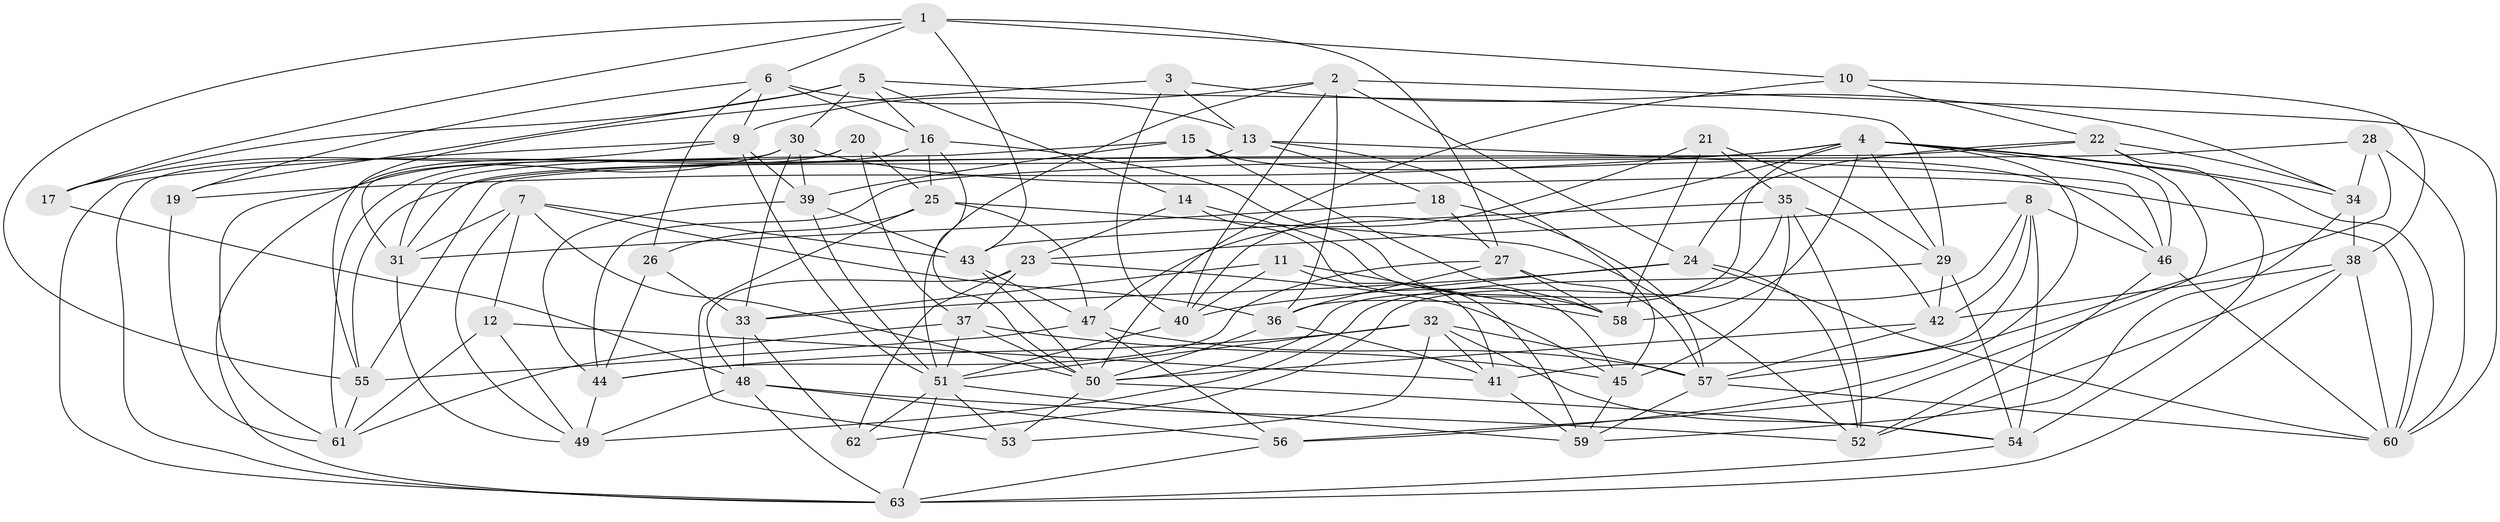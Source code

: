 // original degree distribution, {4: 1.0}
// Generated by graph-tools (version 1.1) at 2025/50/03/09/25 03:50:51]
// undirected, 63 vertices, 183 edges
graph export_dot {
graph [start="1"]
  node [color=gray90,style=filled];
  1;
  2;
  3;
  4;
  5;
  6;
  7;
  8;
  9;
  10;
  11;
  12;
  13;
  14;
  15;
  16;
  17;
  18;
  19;
  20;
  21;
  22;
  23;
  24;
  25;
  26;
  27;
  28;
  29;
  30;
  31;
  32;
  33;
  34;
  35;
  36;
  37;
  38;
  39;
  40;
  41;
  42;
  43;
  44;
  45;
  46;
  47;
  48;
  49;
  50;
  51;
  52;
  53;
  54;
  55;
  56;
  57;
  58;
  59;
  60;
  61;
  62;
  63;
  1 -- 6 [weight=1.0];
  1 -- 10 [weight=1.0];
  1 -- 17 [weight=1.0];
  1 -- 27 [weight=1.0];
  1 -- 43 [weight=1.0];
  1 -- 55 [weight=1.0];
  2 -- 9 [weight=1.0];
  2 -- 24 [weight=1.0];
  2 -- 36 [weight=1.0];
  2 -- 40 [weight=1.0];
  2 -- 51 [weight=1.0];
  2 -- 60 [weight=1.0];
  3 -- 13 [weight=1.0];
  3 -- 34 [weight=1.0];
  3 -- 40 [weight=1.0];
  3 -- 55 [weight=1.0];
  4 -- 19 [weight=1.0];
  4 -- 29 [weight=1.0];
  4 -- 34 [weight=1.0];
  4 -- 36 [weight=1.0];
  4 -- 40 [weight=1.0];
  4 -- 46 [weight=1.0];
  4 -- 55 [weight=1.0];
  4 -- 56 [weight=1.0];
  4 -- 58 [weight=1.0];
  4 -- 60 [weight=1.0];
  5 -- 14 [weight=1.0];
  5 -- 16 [weight=1.0];
  5 -- 17 [weight=1.0];
  5 -- 19 [weight=1.0];
  5 -- 29 [weight=1.0];
  5 -- 30 [weight=1.0];
  6 -- 9 [weight=1.0];
  6 -- 13 [weight=1.0];
  6 -- 16 [weight=1.0];
  6 -- 19 [weight=1.0];
  6 -- 26 [weight=1.0];
  7 -- 12 [weight=1.0];
  7 -- 31 [weight=1.0];
  7 -- 36 [weight=1.0];
  7 -- 43 [weight=1.0];
  7 -- 49 [weight=1.0];
  7 -- 50 [weight=1.0];
  8 -- 23 [weight=1.0];
  8 -- 41 [weight=1.0];
  8 -- 42 [weight=1.0];
  8 -- 46 [weight=1.0];
  8 -- 54 [weight=1.0];
  8 -- 62 [weight=1.0];
  9 -- 17 [weight=1.0];
  9 -- 39 [weight=1.0];
  9 -- 51 [weight=1.0];
  9 -- 63 [weight=1.0];
  10 -- 22 [weight=1.0];
  10 -- 38 [weight=1.0];
  10 -- 50 [weight=1.0];
  11 -- 33 [weight=1.0];
  11 -- 40 [weight=1.0];
  11 -- 41 [weight=1.0];
  11 -- 58 [weight=1.0];
  12 -- 41 [weight=1.0];
  12 -- 49 [weight=1.0];
  12 -- 61 [weight=1.0];
  13 -- 18 [weight=1.0];
  13 -- 31 [weight=1.0];
  13 -- 45 [weight=1.0];
  13 -- 46 [weight=1.0];
  14 -- 23 [weight=1.0];
  14 -- 45 [weight=1.0];
  14 -- 59 [weight=1.0];
  15 -- 31 [weight=1.0];
  15 -- 39 [weight=1.0];
  15 -- 46 [weight=1.0];
  15 -- 58 [weight=1.0];
  16 -- 25 [weight=1.0];
  16 -- 50 [weight=1.0];
  16 -- 58 [weight=1.0];
  16 -- 61 [weight=1.0];
  17 -- 48 [weight=1.0];
  18 -- 27 [weight=1.0];
  18 -- 31 [weight=1.0];
  18 -- 57 [weight=1.0];
  19 -- 61 [weight=1.0];
  20 -- 25 [weight=1.0];
  20 -- 31 [weight=1.0];
  20 -- 37 [weight=1.0];
  20 -- 63 [weight=1.0];
  21 -- 29 [weight=1.0];
  21 -- 35 [weight=1.0];
  21 -- 47 [weight=1.0];
  21 -- 58 [weight=1.0];
  22 -- 24 [weight=1.0];
  22 -- 34 [weight=1.0];
  22 -- 54 [weight=1.0];
  22 -- 55 [weight=1.0];
  22 -- 56 [weight=1.0];
  23 -- 37 [weight=1.0];
  23 -- 45 [weight=1.0];
  23 -- 48 [weight=1.0];
  23 -- 62 [weight=1.0];
  24 -- 33 [weight=1.0];
  24 -- 40 [weight=1.0];
  24 -- 52 [weight=1.0];
  24 -- 60 [weight=1.0];
  25 -- 26 [weight=1.0];
  25 -- 47 [weight=1.0];
  25 -- 52 [weight=1.0];
  25 -- 53 [weight=1.0];
  26 -- 33 [weight=1.0];
  26 -- 44 [weight=1.0];
  27 -- 36 [weight=1.0];
  27 -- 44 [weight=1.0];
  27 -- 57 [weight=1.0];
  27 -- 58 [weight=1.0];
  28 -- 34 [weight=1.0];
  28 -- 44 [weight=1.0];
  28 -- 57 [weight=1.0];
  28 -- 60 [weight=1.0];
  29 -- 42 [weight=1.0];
  29 -- 49 [weight=1.0];
  29 -- 54 [weight=1.0];
  30 -- 33 [weight=1.0];
  30 -- 39 [weight=1.0];
  30 -- 60 [weight=1.0];
  30 -- 61 [weight=1.0];
  30 -- 63 [weight=1.0];
  31 -- 49 [weight=1.0];
  32 -- 41 [weight=1.0];
  32 -- 44 [weight=1.0];
  32 -- 51 [weight=1.0];
  32 -- 53 [weight=1.0];
  32 -- 54 [weight=1.0];
  32 -- 57 [weight=1.0];
  33 -- 48 [weight=1.0];
  33 -- 62 [weight=1.0];
  34 -- 38 [weight=1.0];
  34 -- 59 [weight=1.0];
  35 -- 42 [weight=1.0];
  35 -- 43 [weight=1.0];
  35 -- 45 [weight=1.0];
  35 -- 50 [weight=1.0];
  35 -- 52 [weight=1.0];
  36 -- 41 [weight=1.0];
  36 -- 50 [weight=1.0];
  37 -- 45 [weight=1.0];
  37 -- 50 [weight=1.0];
  37 -- 51 [weight=1.0];
  37 -- 61 [weight=1.0];
  38 -- 42 [weight=1.0];
  38 -- 52 [weight=1.0];
  38 -- 60 [weight=1.0];
  38 -- 63 [weight=1.0];
  39 -- 43 [weight=1.0];
  39 -- 44 [weight=1.0];
  39 -- 51 [weight=1.0];
  40 -- 51 [weight=1.0];
  41 -- 59 [weight=1.0];
  42 -- 50 [weight=1.0];
  42 -- 57 [weight=1.0];
  43 -- 47 [weight=1.0];
  43 -- 50 [weight=1.0];
  44 -- 49 [weight=1.0];
  45 -- 59 [weight=1.0];
  46 -- 52 [weight=1.0];
  46 -- 60 [weight=1.0];
  47 -- 55 [weight=1.0];
  47 -- 56 [weight=1.0];
  47 -- 57 [weight=1.0];
  48 -- 49 [weight=1.0];
  48 -- 52 [weight=1.0];
  48 -- 56 [weight=2.0];
  48 -- 63 [weight=1.0];
  50 -- 53 [weight=1.0];
  50 -- 54 [weight=1.0];
  51 -- 53 [weight=1.0];
  51 -- 59 [weight=1.0];
  51 -- 62 [weight=1.0];
  51 -- 63 [weight=1.0];
  54 -- 63 [weight=1.0];
  55 -- 61 [weight=1.0];
  56 -- 63 [weight=1.0];
  57 -- 59 [weight=1.0];
  57 -- 60 [weight=1.0];
}
